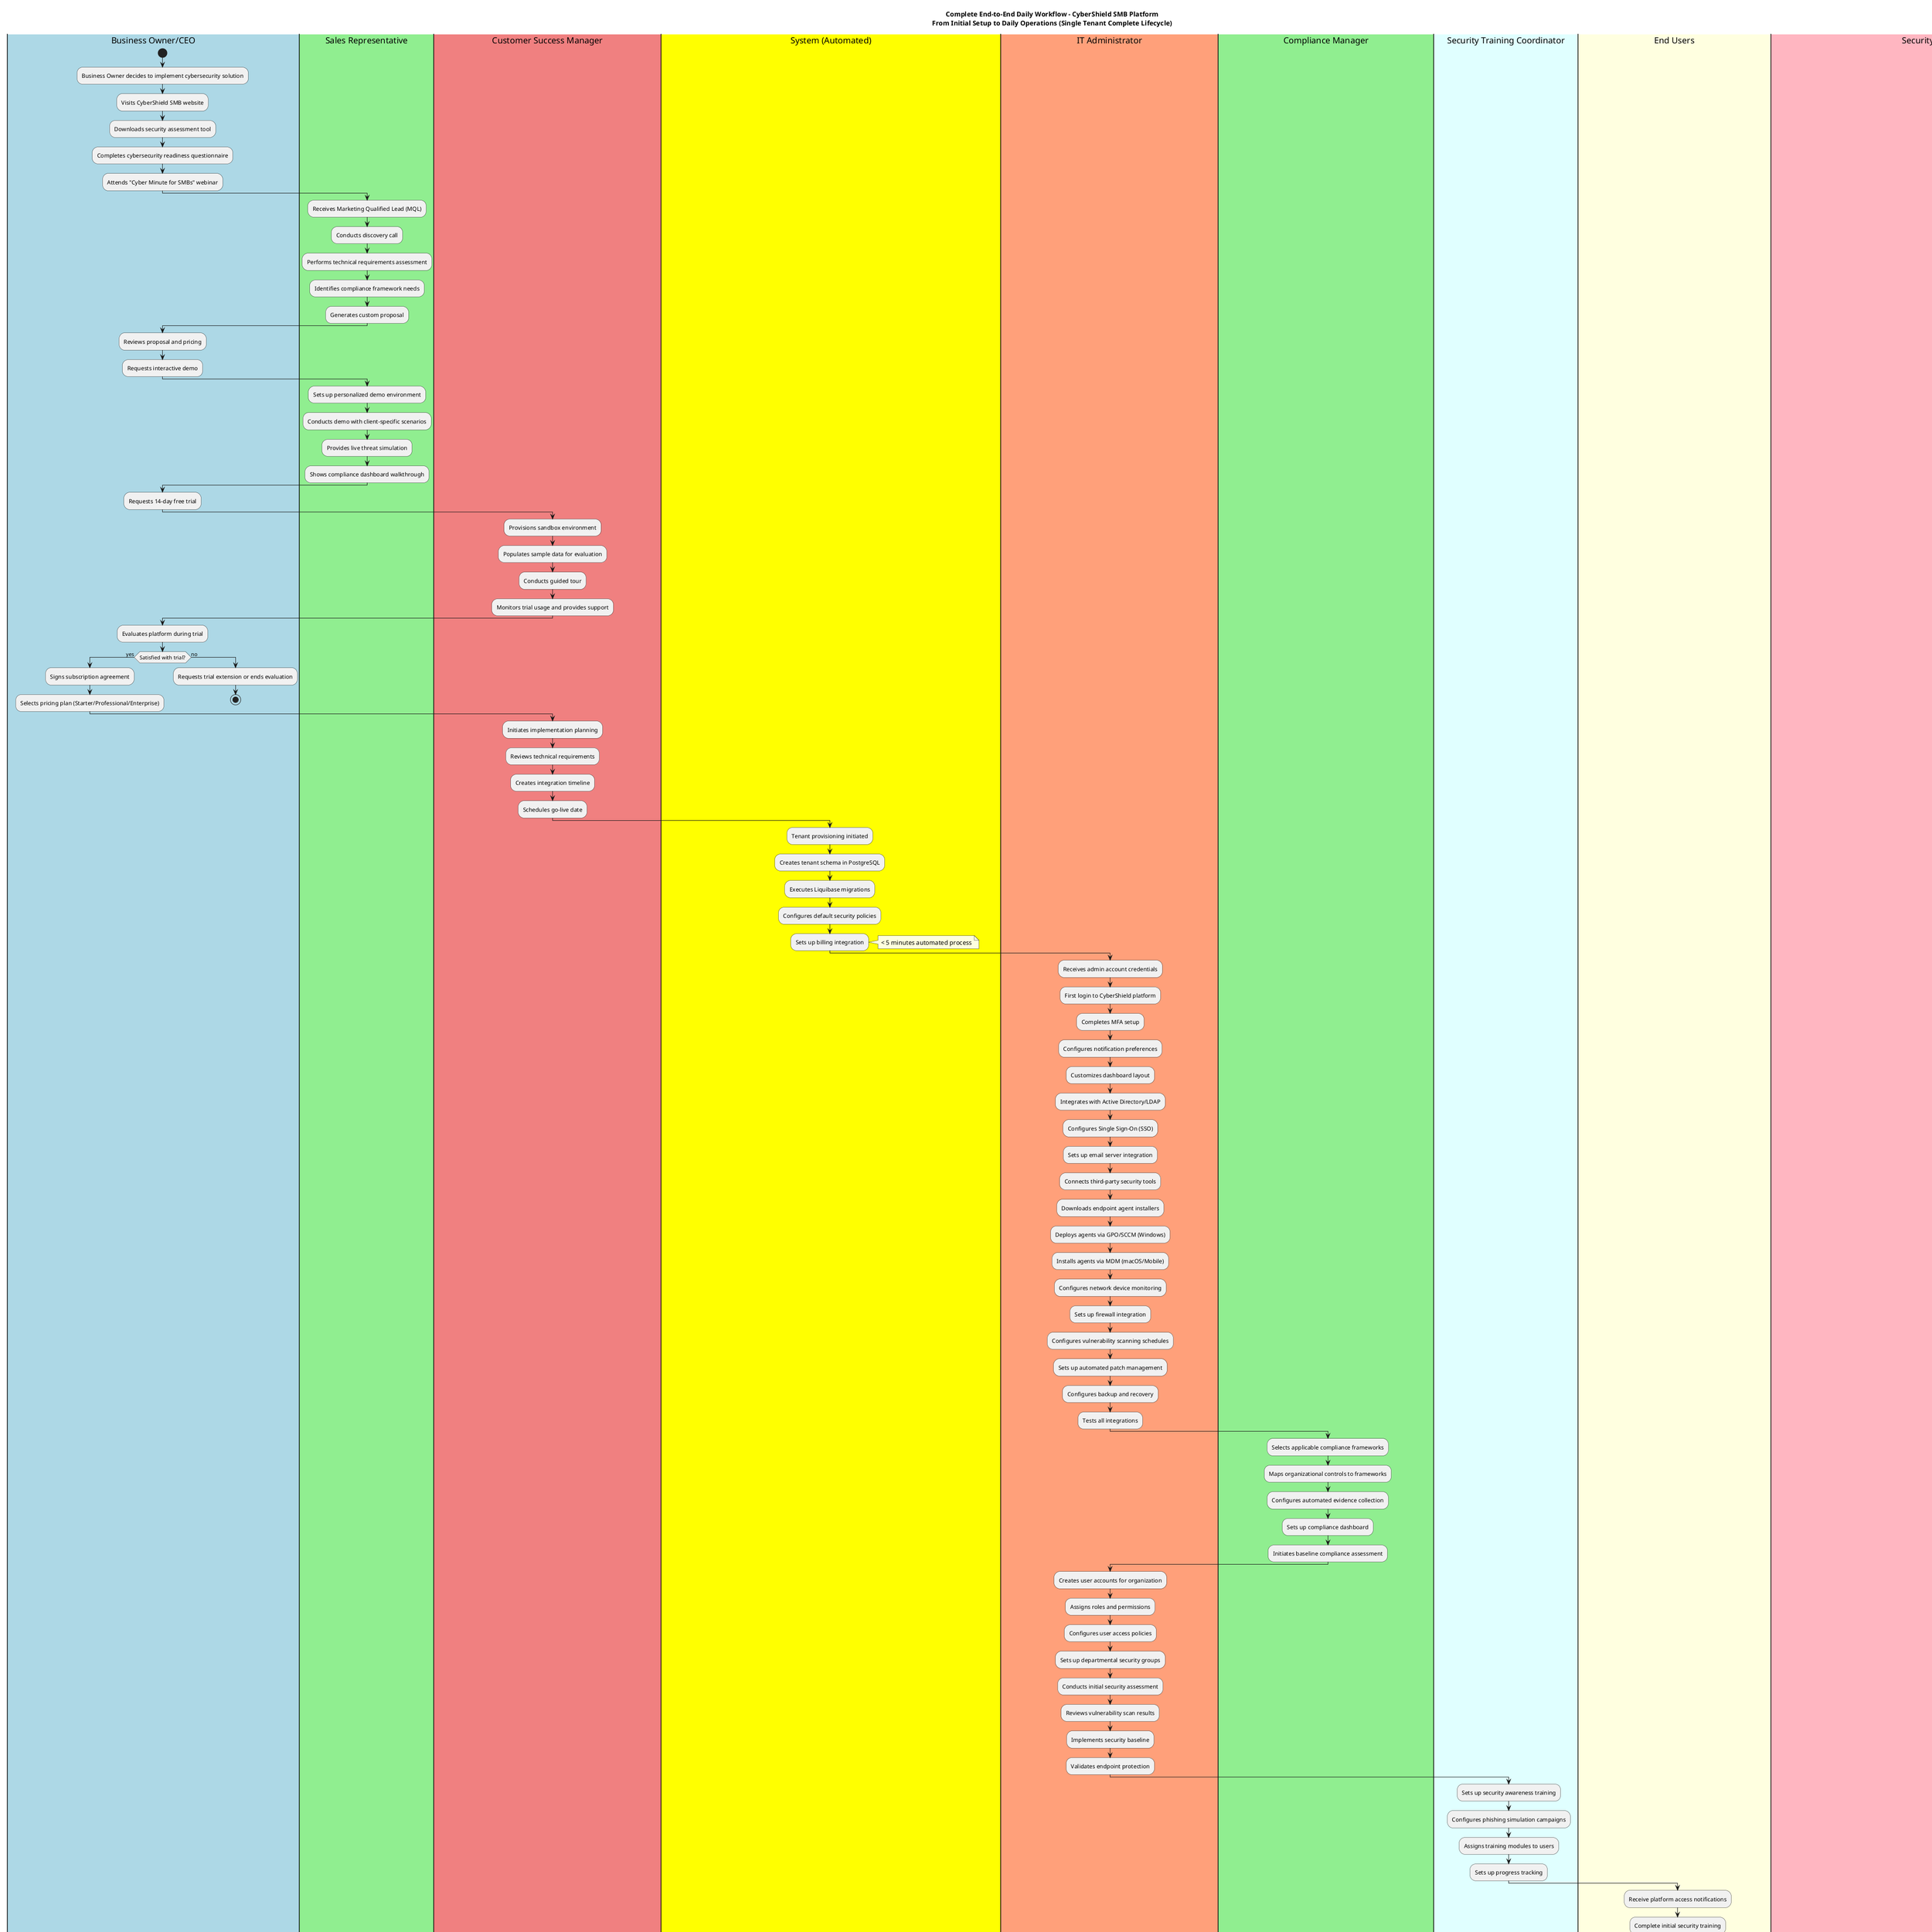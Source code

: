 
@startuml End-to-End Daily Workflow - CyberShield SMB
!define SWIMLANE_WIDTH 200

title Complete End-to-End Daily Workflow - CyberShield SMB Platform\nFrom Initial Setup to Daily Operations (Single Tenant Complete Lifecycle)


|#LightBlue|Business Owner/CEO|
start
:Business Owner decides to implement cybersecurity solution;
:Visits CyberShield SMB website;
:Downloads security assessment tool;
:Completes cybersecurity readiness questionnaire;
:Attends "Cyber Minute for SMBs" webinar;

|#LightGreen|Sales Representative|
:Receives Marketing Qualified Lead (MQL);
:Conducts discovery call;
:Performs technical requirements assessment;
:Identifies compliance framework needs;
:Generates custom proposal;

|#LightBlue|Business Owner/CEO|
:Reviews proposal and pricing;
:Requests interactive demo;

|#LightGreen|Sales Representative|
:Sets up personalized demo environment;
:Conducts demo with client-specific scenarios;
:Provides live threat simulation;
:Shows compliance dashboard walkthrough;

|#LightBlue|Business Owner/CEO|
:Requests 14-day free trial;

|#LightCoral|Customer Success Manager|
:Provisions sandbox environment;
:Populates sample data for evaluation;
:Conducts guided tour;
:Monitors trial usage and provides support;

|#LightBlue|Business Owner/CEO|
:Evaluates platform during trial;
if (Satisfied with trial?) then (yes)
  :Signs subscription agreement;
  :Selects pricing plan (Starter/Professional/Enterprise);
else (no)
  :Requests trial extension or ends evaluation;
  stop
endif

|#LightCoral|Customer Success Manager|
:Initiates implementation planning;
:Reviews technical requirements;
:Creates integration timeline;
:Schedules go-live date;

|#Yellow|System (Automated)|
:Tenant provisioning initiated;
:Creates tenant schema in PostgreSQL;
:Executes Liquibase migrations;
:Configures default security policies;
:Sets up billing integration;
note right: < 5 minutes automated process

|#LightSalmon|IT Administrator|
:Receives admin account credentials;
:First login to CyberShield platform;
:Completes MFA setup;
:Configures notification preferences;
:Customizes dashboard layout;

:Integrates with Active Directory/LDAP;
:Configures Single Sign-On (SSO);
:Sets up email server integration;
:Connects third-party security tools;

:Downloads endpoint agent installers;
:Deploys agents via GPO/SCCM (Windows);
:Installs agents via MDM (macOS/Mobile);
:Configures network device monitoring;
:Sets up firewall integration;

:Configures vulnerability scanning schedules;
:Sets up automated patch management;
:Configures backup and recovery;
:Tests all integrations;

|#LightGreen|Compliance Manager|
:Selects applicable compliance frameworks;
:Maps organizational controls to frameworks;
:Configures automated evidence collection;
:Sets up compliance dashboard;
:Initiates baseline compliance assessment;

|#LightSalmon|IT Administrator|
:Creates user accounts for organization;
:Assigns roles and permissions;
:Configures user access policies;
:Sets up departmental security groups;

:Conducts initial security assessment;
:Reviews vulnerability scan results;
:Implements security baseline;
:Validates endpoint protection;

|#LightCyan|Security Training Coordinator|
:Sets up security awareness training;
:Configures phishing simulation campaigns;
:Assigns training modules to users;
:Sets up progress tracking;

|#LightYellow|End Users|
:Receive platform access notifications;
:Complete initial security training;
:Install endpoint agents on devices;
:Configure mobile device management;

|#Yellow|System (Automated)|
:Begins continuous monitoring;
:Starts real-time threat detection;
:Initiates vulnerability scanning;
:Begins compliance evidence collection;
note right: Platform is now fully operational

partition "**DAILY OPERATIONS WORKFLOW**" {

|#LightSalmon|IT Administrator|
:Starts morning security review (07:00);
:Reviews overnight security events;
:Checks critical alert dashboard;
:Monitors system health status;
:Reviews compliance score;

if (Critical alerts present?) then (yes)
  |#LightPink|Security Analyst|
  :Receives critical alert notification;
  :Opens incident response queue;
  :Triages alert by severity;
  :Begins initial investigation;

  :Examines event timeline;
  :Correlates related events;
  :Analyzes user behavior patterns;
  :Reviews network traffic;

  if (Confirmed threat?) then (yes)
    :Creates security incident;
    :Assigns incident priority;
    :Documents initial findings;
    :Implements containment measures;

    if (Endpoint isolation needed?) then (yes)
      :Isolates affected endpoints;
      :Blocks suspicious network traffic;
      :Suspends compromised user accounts;
    endif

    :Collects digital evidence;
    :Performs forensic analysis;
    :Documents investigation steps;
    :Updates incident status;

    |#Yellow|System (Automated)|
    :Sends real-time notifications;
    :Updates dashboard metrics;
    :Logs all response actions;
    :Triggers compliance workflows;

    |#LightPink|Security Analyst|
    :Implements remediation actions;
    :Verifies threat elimination;
    :Restores affected systems;
    :Updates security policies;
    :Closes incident with report;
  else (false positive)
    :Marks as false positive;
    :Tunes detection rules;
    :Updates alert thresholds;
  endif
else (no critical alerts)
  :Continues routine monitoring;
endif

|#Yellow|System (Automated)|
:Performs continuous vulnerability scanning;
:Updates threat intelligence feeds;
:Processes security event logs;
:Correlates events across systems;
:Updates compliance metrics;

|#LightSalmon|IT Administrator|
:Reviews vulnerability management queue;
:Prioritizes vulnerabilities by risk;
:Plans patch deployment schedule;
:Coordinates with business stakeholders;

if (Critical vulnerabilities found?) then (yes)
  :Implements emergency patches;
  :Tests patch compatibility;
  :Deploys patches to endpoints;
  :Verifies patch installation;
  :Updates vulnerability status;
else (routine vulnerabilities)
  :Schedules regular patch window;
  :Adds to maintenance calendar;
endif

|#LightGreen|Compliance Manager|
:Reviews daily compliance status;
:Checks evidence collection progress;
:Monitors control effectiveness;
:Reviews audit preparation tasks;

if (Compliance gap identified?) then (yes)
  :Investigates root cause;
  :Develops remediation plan;
  :Assigns corrective actions;
  :Updates compliance timeline;
  :Documents remediation efforts;
else (compliance on track)
  :Updates compliance dashboard;
  :Continues evidence collection;
endif

|#LightYellow|End Users|
:Receive security notifications;
:Complete assigned training modules;
:Report suspicious emails/activities;
:Follow security policies;

if (Suspicious activity detected?) then (yes)
  :Reports to IT/Security team;

  |#LightPink|Security Analyst|
  :Investigates user report;
  :Analyzes reported activity;
  :Determines threat level;
  :Takes appropriate action;
else (normal operations)
  :Continues daily work;
endif

|#LightCyan|Security Training Coordinator|
:Monitors training completion rates;
:Reviews phishing simulation results;
:Identifies high-risk users;
:Schedules additional training;

if (Failed phishing test?) then (yes)
  :Provides targeted training;
  :Schedules follow-up assessment;
  :Updates user risk profile;
endif

|#LightSalmon|IT Administrator|
:Reviews daily security metrics;
:Analyzes system performance;
:Monitors user activity;
:Updates security documentation;

:Plans weekly security review;
:Schedules vulnerability assessments;
:Reviews backup completion;
:Updates incident response procedures;

|#Yellow|System (Automated)|
:Generates daily security reports;
:Updates compliance scorecards;
:Processes automated workflows;
:Maintains audit logs;
:Syncs with external systems;

|#LightBlue|Business Owner/CEO|
:Reviews executive dashboard;
:Monitors business impact metrics;
:Reviews compliance status;
:Evaluates security ROI;

if (Business review meeting?) then (yes)
  |#LightCoral|Customer Success Manager|
  :Presents monthly metrics;
  :Discusses improvement opportunities;
  :Reviews upcoming features;
  :Gathers feedback;
else (no meeting scheduled)
  :Continues business operations;
endif

}

partition "**WEEKLY OPERATIONS**" {

|#LightSalmon|IT Administrator|
:Conducts weekly security posture review;
:Analyzes weekly vulnerability reports;
:Reviews patch management status;
:Updates security policies;
:Plans upcoming maintenance;

|#LightGreen|Compliance Manager|
:Generates weekly compliance reports;
:Reviews evidence collection status;
:Conducts control gap analysis;
:Updates audit preparation;
:Meets with auditors (if scheduled);

|#LightPink|Security Analyst|
:Performs threat hunting activities;
:Reviews security event trends;
:Updates threat detection rules;
:Analyzes attack patterns;
:Improves incident response procedures;

|#Yellow|System (Automated)|
:Generates weekly analytical reports;
:Performs system health checks;
:Updates security baselines;
:Optimizes performance metrics;

}

partition "**MONTHLY OPERATIONS**" {

|#LightCoral|Customer Success Manager|
:Conducts monthly business review;
:Presents security ROI metrics;
:Reviews platform utilization;
:Discusses expansion opportunities;
:Plans quarterly objectives;

|#LightSalmon|IT Administrator|
:Performs monthly security assessment;
:Reviews user access permissions;
:Updates disaster recovery plans;
:Conducts security awareness campaign;

|#LightGreen|Compliance Manager|
:Generates monthly compliance reports;
:Prepares for scheduled audits;
:Reviews regulatory changes;
:Updates compliance frameworks;

}

|#Yellow|System (Automated)|
:Continues 24/7 monitoring;
:Maintains real-time protection;
:Processes security events;
:Updates threat intelligence;
:Ensures compliance tracking;

stop

@enduml
